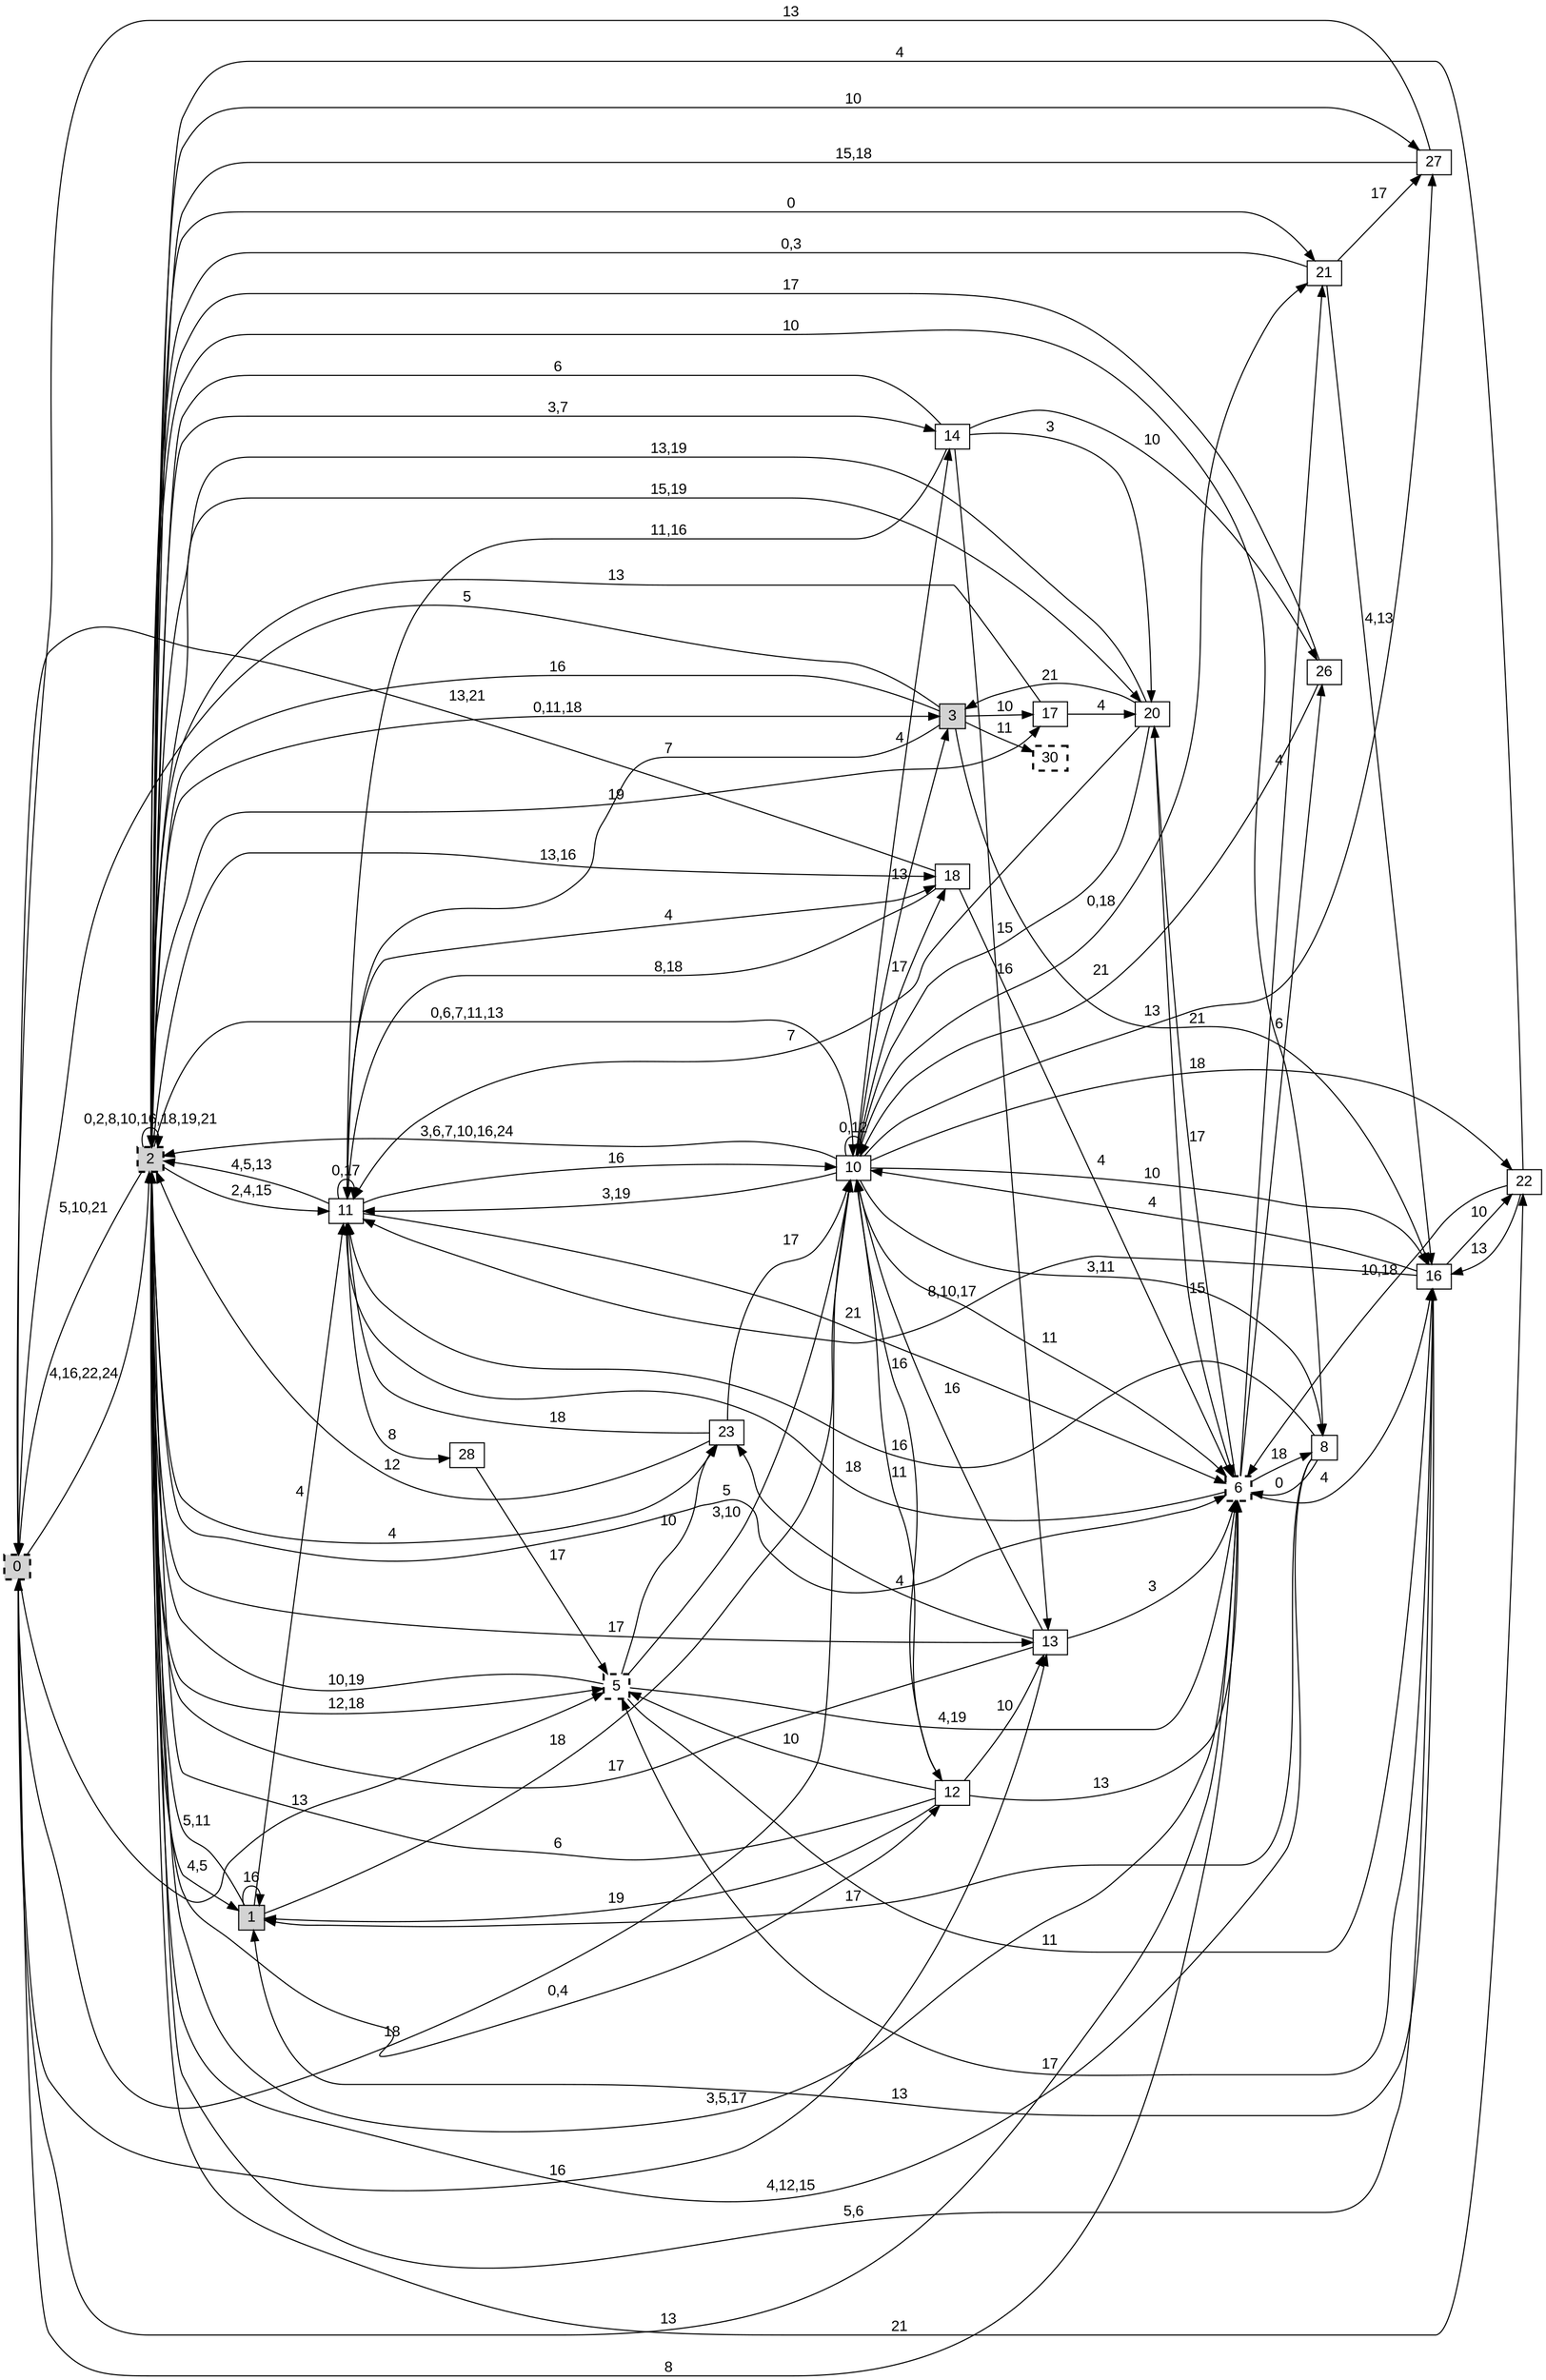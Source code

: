 digraph "NDFA" {
  rankdir=LR
  node [shape=box width=0.1 height=0.1 fontname=Arial]
  edge [fontname=Arial]
/* Estados */
 s0 [label="0" style="filled,bold,dashed"] /* I:1 F:1 D:0 */
 s1 [label="1" style="filled"] /* I:1 F:0 D:0 */
 s2 [label="2" style="filled,bold,dashed"] /* I:1 F:1 D:0 */
 s3 [label="3" style="filled"] /* I:1 F:0 D:0 */
 s5 [label="5" style="bold,dashed"] /* I:0 F:1 D:0 */
 s6 [label="6" style="bold,dashed"] /* I:0 F:1 D:0 */
 s8 [label="8" ] /* I:0 F:0 D:0 */
 s10 [label="10" ] /* I:0 F:0 D:0 */
 s11 [label="11" ] /* I:0 F:0 D:0 */
 s12 [label="12" ] /* I:0 F:0 D:0 */
 s13 [label="13" ] /* I:0 F:0 D:0 */
 s14 [label="14" ] /* I:0 F:0 D:0 */
 s16 [label="16" ] /* I:0 F:0 D:0 */
 s17 [label="17" ] /* I:0 F:0 D:0 */
 s18 [label="18" ] /* I:0 F:0 D:0 */
 s20 [label="20" ] /* I:0 F:0 D:0 */
 s21 [label="21" ] /* I:0 F:0 D:0 */
 s22 [label="22" ] /* I:0 F:0 D:0 */
 s23 [label="23" ] /* I:0 F:0 D:0 */
 s26 [label="26" ] /* I:0 F:0 D:0 */
 s27 [label="27" ] /* I:0 F:0 D:0 */
 s28 [label="28" ] /* I:0 F:0 D:0 */
 s30 [label="30" style="bold,dashed"] /* I:0 F:1 D:0 */
/* Transiciones */
  s0 -> s2 [label="4,16,22,24"]
  s0 -> s5 [label="13"]
  s0 -> s6 [label="13"]
  s0 -> s10 [label="18"]
  s0 -> s13 [label="16"]
  s1 -> s1 [label="16"]
  s1 -> s2 [label="5,11"]
  s1 -> s10 [label="18"]
  s1 -> s11 [label="4"]
  s2 -> s0 [label="5,10,21"]
  s2 -> s1 [label="4,5"]
  s2 -> s2 [label="0,2,8,10,16,18,19,21"]
  s2 -> s3 [label="0,11,18"]
  s2 -> s5 [label="12,18"]
  s2 -> s6 [label="5"]
  s2 -> s8 [label="10"]
  s2 -> s10 [label="0,6,7,11,13"]
  s2 -> s11 [label="2,4,15"]
  s2 -> s12 [label="0,4"]
  s2 -> s13 [label="17"]
  s2 -> s14 [label="3,7"]
  s2 -> s16 [label="5,6"]
  s2 -> s17 [label="19"]
  s2 -> s18 [label="13,16"]
  s2 -> s20 [label="15,19"]
  s2 -> s21 [label="0"]
  s2 -> s22 [label="21"]
  s2 -> s23 [label="4"]
  s2 -> s27 [label="10"]
  s3 -> s0 [label="5"]
  s3 -> s2 [label="16"]
  s3 -> s11 [label="7"]
  s3 -> s16 [label="21"]
  s3 -> s17 [label="10"]
  s3 -> s30 [label="11"]
  s5 -> s2 [label="10,19"]
  s5 -> s6 [label="4,19"]
  s5 -> s10 [label="3,10"]
  s5 -> s16 [label="11"]
  s5 -> s23 [label="10"]
  s6 -> s0 [label="8"]
  s6 -> s2 [label="3,5,17"]
  s6 -> s8 [label="18"]
  s6 -> s11 [label="18"]
  s6 -> s16 [label="4"]
  s6 -> s20 [label="17"]
  s6 -> s21 [label="4"]
  s6 -> s26 [label="6"]
  s8 -> s1 [label="17"]
  s8 -> s2 [label="4,12,15"]
  s8 -> s6 [label="0"]
  s8 -> s11 [label="16"]
  s10 -> s2 [label="3,6,7,10,16,24"]
  s10 -> s3 [label="13"]
  s10 -> s6 [label="11"]
  s10 -> s8 [label="3,11"]
  s10 -> s10 [label="0,12"]
  s10 -> s11 [label="3,19"]
  s10 -> s12 [label="16"]
  s10 -> s14 [label="4"]
  s10 -> s16 [label="10"]
  s10 -> s18 [label="17"]
  s10 -> s21 [label="0,18"]
  s10 -> s22 [label="18"]
  s10 -> s27 [label="13"]
  s11 -> s2 [label="4,5,13"]
  s11 -> s6 [label="21"]
  s11 -> s10 [label="16"]
  s11 -> s11 [label="0,17"]
  s11 -> s18 [label="4"]
  s11 -> s28 [label="8"]
  s12 -> s1 [label="19"]
  s12 -> s2 [label="6"]
  s12 -> s5 [label="10"]
  s12 -> s6 [label="13"]
  s12 -> s10 [label="11"]
  s12 -> s13 [label="10"]
  s13 -> s2 [label="17"]
  s13 -> s6 [label="3"]
  s13 -> s10 [label="16"]
  s13 -> s23 [label="4"]
  s14 -> s2 [label="6"]
  s14 -> s11 [label="11,16"]
  s14 -> s13 [label="16"]
  s14 -> s20 [label="3"]
  s14 -> s26 [label="10"]
  s16 -> s1 [label="13"]
  s16 -> s5 [label="17"]
  s16 -> s10 [label="4"]
  s16 -> s11 [label="8,10,17"]
  s16 -> s22 [label="10"]
  s17 -> s2 [label="13"]
  s17 -> s20 [label="4"]
  s18 -> s0 [label="13,21"]
  s18 -> s6 [label="4"]
  s18 -> s11 [label="8,18"]
  s20 -> s2 [label="13,19"]
  s20 -> s3 [label="21"]
  s20 -> s6 [label="15"]
  s20 -> s10 [label="15"]
  s20 -> s11 [label="7"]
  s21 -> s2 [label="0,3"]
  s21 -> s16 [label="4,13"]
  s21 -> s27 [label="17"]
  s22 -> s2 [label="4"]
  s22 -> s6 [label="10,18"]
  s22 -> s16 [label="13"]
  s23 -> s2 [label="12"]
  s23 -> s10 [label="17"]
  s23 -> s11 [label="18"]
  s26 -> s2 [label="17"]
  s26 -> s10 [label="21"]
  s27 -> s0 [label="13"]
  s27 -> s2 [label="15,18"]
  s28 -> s5 [label="17"]
}
